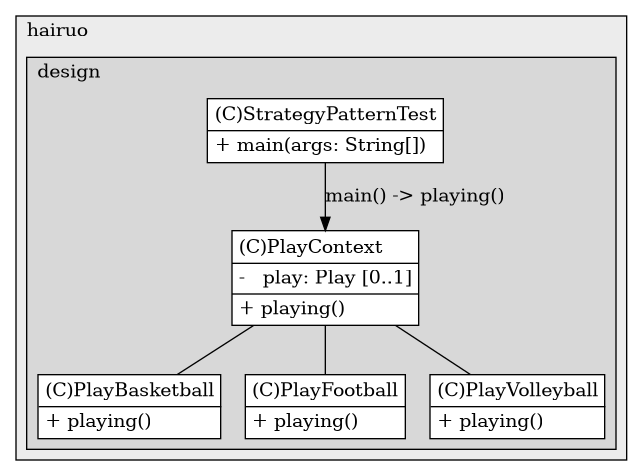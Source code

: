 @startuml

/' diagram meta data start
config=StructureConfiguration;
{
  "projectClassification": {
    "searchMode": "OpenProject", // OpenProject, AllProjects
    "includedProjects": "",
    "pathEndKeywords": "*.impl",
    "isClientPath": "",
    "isClientName": "",
    "isTestPath": "",
    "isTestName": "",
    "isMappingPath": "",
    "isMappingName": "",
    "isDataAccessPath": "",
    "isDataAccessName": "",
    "isDataStructurePath": "",
    "isDataStructureName": "",
    "isInterfaceStructuresPath": "",
    "isInterfaceStructuresName": "",
    "isEntryPointPath": "",
    "isEntryPointName": "",
    "treatFinalFieldsAsMandatory": false
  },
  "graphRestriction": {
    "classPackageExcludeFilter": "",
    "classPackageIncludeFilter": "",
    "classNameExcludeFilter": "",
    "classNameIncludeFilter": "",
    "methodNameExcludeFilter": "",
    "methodNameIncludeFilter": "",
    "removeByInheritance": "", // inheritance/annotation based filtering is done in a second step
    "removeByAnnotation": "",
    "removeByClassPackage": "", // cleanup the graph after inheritance/annotation based filtering is done
    "removeByClassName": "",
    "cutMappings": false,
    "cutEnum": true,
    "cutTests": true,
    "cutClient": true,
    "cutDataAccess": false,
    "cutInterfaceStructures": false,
    "cutDataStructures": false,
    "cutGetterAndSetter": true,
    "cutConstructors": true
  },
  "graphTraversal": {
    "forwardDepth": 6,
    "backwardDepth": 6,
    "classPackageExcludeFilter": "",
    "classPackageIncludeFilter": "",
    "classNameExcludeFilter": "",
    "classNameIncludeFilter": "",
    "methodNameExcludeFilter": "",
    "methodNameIncludeFilter": "",
    "hideMappings": false,
    "hideDataStructures": false,
    "hidePrivateMethods": true,
    "hideInterfaceCalls": true, // indirection: implementation -> interface (is hidden) -> implementation
    "onlyShowApplicationEntryPoints": false, // root node is included
    "useMethodCallsForStructureDiagram": "ForwardOnly" // ForwardOnly, BothDirections, No
  },
  "details": {
    "aggregation": "GroupByClass", // ByClass, GroupByClass, None
    "showClassGenericTypes": true,
    "showMethods": true,
    "showMethodParameterNames": true,
    "showMethodParameterTypes": true,
    "showMethodReturnType": true,
    "showPackageLevels": 2,
    "showDetailedClassStructure": true
  },
  "rootClass": "com.hairuo.design.patterns.type.behavior.strategy.test.StrategyPatternTest",
  "extensionCallbackMethod": "" // qualified.class.name#methodName - signature: public static String method(String)
}
diagram meta data end '/



digraph g {
    rankdir="TB"
    splines=polyline
    

'nodes 
subgraph cluster_1224712708 { 
   	label=hairuo
	labeljust=l
	fillcolor="#ececec"
	style=filled
   
   subgraph cluster_1447193104 { 
   	label=design
	labeljust=l
	fillcolor="#d8d8d8"
	style=filled
   
   PlayBasketball506285157[
	label=<<TABLE BORDER="1" CELLBORDER="0" CELLPADDING="4" CELLSPACING="0">
<TR><TD ALIGN="LEFT" >(C)PlayBasketball</TD></TR>
<HR/>
<TR><TD ALIGN="LEFT" >+ playing()</TD></TR>
</TABLE>>
	style=filled
	margin=0
	shape=plaintext
	fillcolor="#FFFFFF"
];

PlayContext506285157[
	label=<<TABLE BORDER="1" CELLBORDER="0" CELLPADDING="4" CELLSPACING="0">
<TR><TD ALIGN="LEFT" >(C)PlayContext</TD></TR>
<HR/>
<TR><TD ALIGN="LEFT" >-   play: Play [0..1]</TD></TR>
<HR/>
<TR><TD ALIGN="LEFT" >+ playing()</TD></TR>
</TABLE>>
	style=filled
	margin=0
	shape=plaintext
	fillcolor="#FFFFFF"
];

PlayFootball506285157[
	label=<<TABLE BORDER="1" CELLBORDER="0" CELLPADDING="4" CELLSPACING="0">
<TR><TD ALIGN="LEFT" >(C)PlayFootball</TD></TR>
<HR/>
<TR><TD ALIGN="LEFT" >+ playing()</TD></TR>
</TABLE>>
	style=filled
	margin=0
	shape=plaintext
	fillcolor="#FFFFFF"
];

PlayVolleyball506285157[
	label=<<TABLE BORDER="1" CELLBORDER="0" CELLPADDING="4" CELLSPACING="0">
<TR><TD ALIGN="LEFT" >(C)PlayVolleyball</TD></TR>
<HR/>
<TR><TD ALIGN="LEFT" >+ playing()</TD></TR>
</TABLE>>
	style=filled
	margin=0
	shape=plaintext
	fillcolor="#FFFFFF"
];

StrategyPatternTest266153211[
	label=<<TABLE BORDER="1" CELLBORDER="0" CELLPADDING="4" CELLSPACING="0">
<TR><TD ALIGN="LEFT" >(C)StrategyPatternTest</TD></TR>
<HR/>
<TR><TD ALIGN="LEFT" >+ main(args: String[])</TD></TR>
</TABLE>>
	style=filled
	margin=0
	shape=plaintext
	fillcolor="#FFFFFF"
];
} 
} 

'edges    
PlayContext506285157 -> PlayBasketball506285157[arrowhead=none];
PlayContext506285157 -> PlayFootball506285157[arrowhead=none];
PlayContext506285157 -> PlayVolleyball506285157[arrowhead=none];
StrategyPatternTest266153211 -> PlayContext506285157[label="main() -> playing()"];
    
}
@enduml